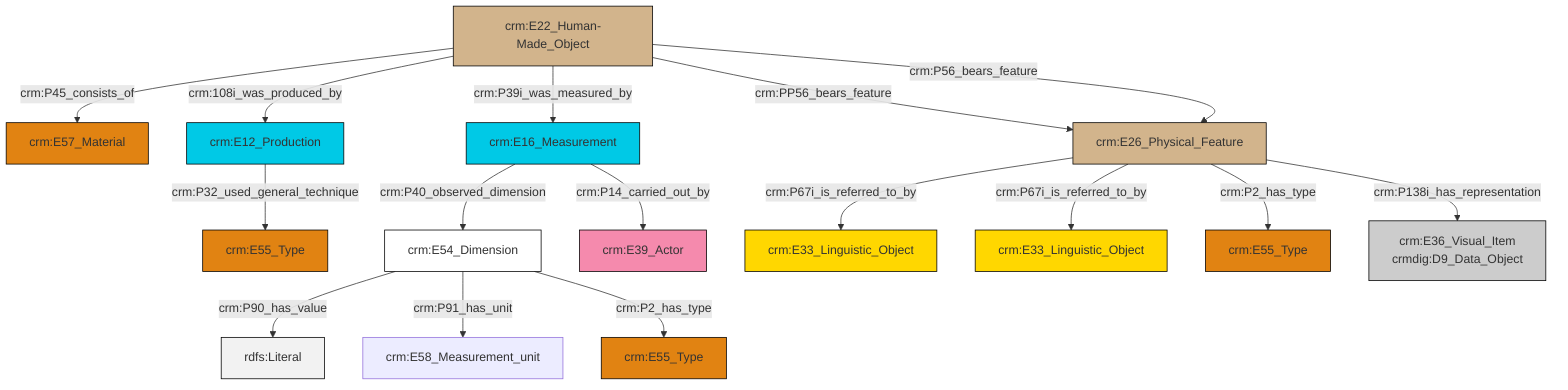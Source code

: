 graph TD
classDef Literal fill:#f2f2f2,stroke:#000000;
classDef CRM_Entity fill:#FFFFFF,stroke:#000000;
classDef Temporal_Entity fill:#00C9E6, stroke:#000000;
classDef Type fill:#E18312, stroke:#000000;
classDef Time-Span fill:#2C9C91, stroke:#000000;
classDef Appellation fill:#FFEB7F, stroke:#000000;
classDef Place fill:#008836, stroke:#000000;
classDef Persistent_Item fill:#B266B2, stroke:#000000;
classDef Conceptual_Object fill:#FFD700, stroke:#000000;
classDef Physical_Thing fill:#D2B48C, stroke:#000000;
classDef Actor fill:#f58aad, stroke:#000000;
classDef PC_Classes fill:#4ce600, stroke:#000000;
classDef Multi fill:#cccccc,stroke:#000000;

2["crm:E16_Measurement"]:::Temporal_Entity -->|crm:P40_observed_dimension| 3["crm:E54_Dimension"]:::CRM_Entity
4["crm:E22_Human-Made_Object"]:::Physical_Thing -->|crm:P45_consists_of| 5["crm:E57_Material"]:::Type
3["crm:E54_Dimension"]:::CRM_Entity -->|crm:P90_has_value| 8[rdfs:Literal]:::Literal
4["crm:E22_Human-Made_Object"]:::Physical_Thing -->|crm:108i_was_produced_by| 9["crm:E12_Production"]:::Temporal_Entity
4["crm:E22_Human-Made_Object"]:::Physical_Thing -->|crm:P39i_was_measured_by| 2["crm:E16_Measurement"]:::Temporal_Entity
3["crm:E54_Dimension"]:::CRM_Entity -->|crm:P91_has_unit| 6["crm:E58_Measurement_unit"]:::Default
4["crm:E22_Human-Made_Object"]:::Physical_Thing -->|crm:PP56_bears_feature| 11["crm:E26_Physical_Feature"]:::Physical_Thing
11["crm:E26_Physical_Feature"]:::Physical_Thing -->|crm:P67i_is_referred_to_by| 13["crm:E33_Linguistic_Object"]:::Conceptual_Object
4["crm:E22_Human-Made_Object"]:::Physical_Thing -->|crm:P56_bears_feature| 11["crm:E26_Physical_Feature"]:::Physical_Thing
9["crm:E12_Production"]:::Temporal_Entity -->|crm:P32_used_general_technique| 22["crm:E55_Type"]:::Type
3["crm:E54_Dimension"]:::CRM_Entity -->|crm:P2_has_type| 20["crm:E55_Type"]:::Type
11["crm:E26_Physical_Feature"]:::Physical_Thing -->|crm:P67i_is_referred_to_by| 0["crm:E33_Linguistic_Object"]:::Conceptual_Object
11["crm:E26_Physical_Feature"]:::Physical_Thing -->|crm:P2_has_type| 18["crm:E55_Type"]:::Type
11["crm:E26_Physical_Feature"]:::Physical_Thing -->|crm:P138i_has_representation| 16["crm:E36_Visual_Item<br>crmdig:D9_Data_Object"]:::Multi
2["crm:E16_Measurement"]:::Temporal_Entity -->|crm:P14_carried_out_by| 14["crm:E39_Actor"]:::Actor